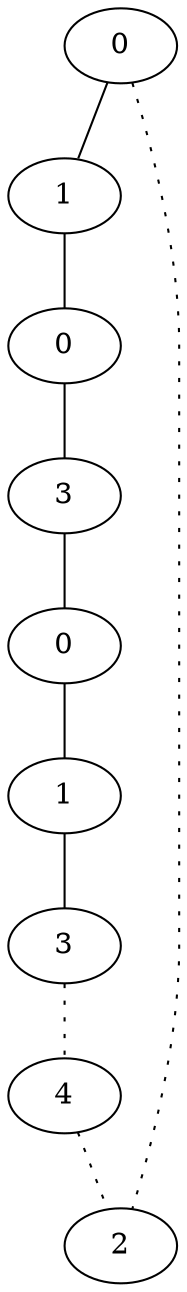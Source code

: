 graph {
a0[label=0];
a1[label=1];
a2[label=0];
a3[label=3];
a4[label=0];
a5[label=1];
a6[label=3];
a7[label=4];
a8[label=2];
a0 -- a1;
a0 -- a8 [style=dotted];
a1 -- a2;
a2 -- a3;
a3 -- a4;
a4 -- a5;
a5 -- a6;
a6 -- a7 [style=dotted];
a7 -- a8 [style=dotted];
}
